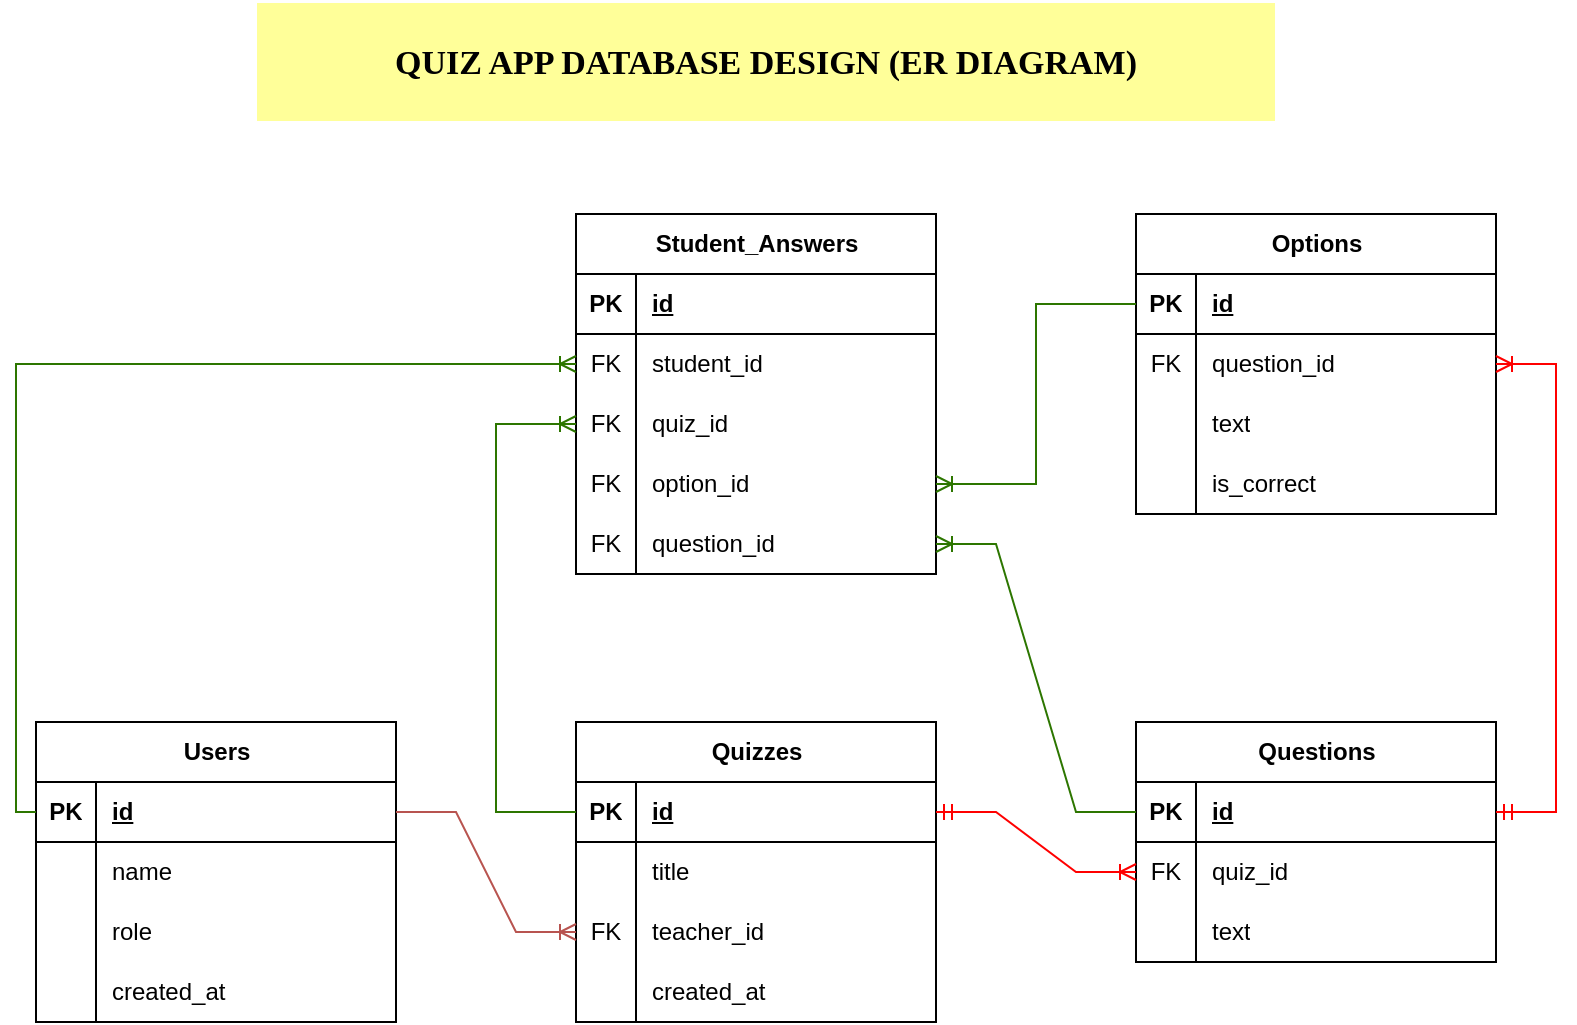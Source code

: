 <mxfile version="25.0.3">
  <diagram name="Page-1" id="e11657AsfRL5xqTc04a4">
    <mxGraphModel dx="1035" dy="501" grid="1" gridSize="10" guides="1" tooltips="1" connect="1" arrows="1" fold="1" page="1" pageScale="1" pageWidth="850" pageHeight="1100" math="0" shadow="0">
      <root>
        <mxCell id="0" />
        <mxCell id="1" parent="0" />
        <mxCell id="TGr6XaMCLR07mp2gy6_C-1" value="Users" style="shape=table;startSize=30;container=1;collapsible=1;childLayout=tableLayout;fixedRows=1;rowLines=0;fontStyle=1;align=center;resizeLast=1;html=1;" vertex="1" parent="1">
          <mxGeometry x="50" y="399" width="180" height="150" as="geometry" />
        </mxCell>
        <mxCell id="TGr6XaMCLR07mp2gy6_C-2" value="" style="shape=tableRow;horizontal=0;startSize=0;swimlaneHead=0;swimlaneBody=0;fillColor=none;collapsible=0;dropTarget=0;points=[[0,0.5],[1,0.5]];portConstraint=eastwest;top=0;left=0;right=0;bottom=1;" vertex="1" parent="TGr6XaMCLR07mp2gy6_C-1">
          <mxGeometry y="30" width="180" height="30" as="geometry" />
        </mxCell>
        <mxCell id="TGr6XaMCLR07mp2gy6_C-3" value="PK" style="shape=partialRectangle;connectable=0;fillColor=none;top=0;left=0;bottom=0;right=0;fontStyle=1;overflow=hidden;whiteSpace=wrap;html=1;" vertex="1" parent="TGr6XaMCLR07mp2gy6_C-2">
          <mxGeometry width="30" height="30" as="geometry">
            <mxRectangle width="30" height="30" as="alternateBounds" />
          </mxGeometry>
        </mxCell>
        <mxCell id="TGr6XaMCLR07mp2gy6_C-4" value="id" style="shape=partialRectangle;connectable=0;fillColor=none;top=0;left=0;bottom=0;right=0;align=left;spacingLeft=6;fontStyle=5;overflow=hidden;whiteSpace=wrap;html=1;" vertex="1" parent="TGr6XaMCLR07mp2gy6_C-2">
          <mxGeometry x="30" width="150" height="30" as="geometry">
            <mxRectangle width="150" height="30" as="alternateBounds" />
          </mxGeometry>
        </mxCell>
        <mxCell id="TGr6XaMCLR07mp2gy6_C-5" value="" style="shape=tableRow;horizontal=0;startSize=0;swimlaneHead=0;swimlaneBody=0;fillColor=none;collapsible=0;dropTarget=0;points=[[0,0.5],[1,0.5]];portConstraint=eastwest;top=0;left=0;right=0;bottom=0;" vertex="1" parent="TGr6XaMCLR07mp2gy6_C-1">
          <mxGeometry y="60" width="180" height="30" as="geometry" />
        </mxCell>
        <mxCell id="TGr6XaMCLR07mp2gy6_C-6" value="" style="shape=partialRectangle;connectable=0;fillColor=none;top=0;left=0;bottom=0;right=0;editable=1;overflow=hidden;whiteSpace=wrap;html=1;" vertex="1" parent="TGr6XaMCLR07mp2gy6_C-5">
          <mxGeometry width="30" height="30" as="geometry">
            <mxRectangle width="30" height="30" as="alternateBounds" />
          </mxGeometry>
        </mxCell>
        <mxCell id="TGr6XaMCLR07mp2gy6_C-7" value="name" style="shape=partialRectangle;connectable=0;fillColor=none;top=0;left=0;bottom=0;right=0;align=left;spacingLeft=6;overflow=hidden;whiteSpace=wrap;html=1;" vertex="1" parent="TGr6XaMCLR07mp2gy6_C-5">
          <mxGeometry x="30" width="150" height="30" as="geometry">
            <mxRectangle width="150" height="30" as="alternateBounds" />
          </mxGeometry>
        </mxCell>
        <mxCell id="TGr6XaMCLR07mp2gy6_C-8" value="" style="shape=tableRow;horizontal=0;startSize=0;swimlaneHead=0;swimlaneBody=0;fillColor=none;collapsible=0;dropTarget=0;points=[[0,0.5],[1,0.5]];portConstraint=eastwest;top=0;left=0;right=0;bottom=0;" vertex="1" parent="TGr6XaMCLR07mp2gy6_C-1">
          <mxGeometry y="90" width="180" height="30" as="geometry" />
        </mxCell>
        <mxCell id="TGr6XaMCLR07mp2gy6_C-9" value="" style="shape=partialRectangle;connectable=0;fillColor=none;top=0;left=0;bottom=0;right=0;editable=1;overflow=hidden;whiteSpace=wrap;html=1;" vertex="1" parent="TGr6XaMCLR07mp2gy6_C-8">
          <mxGeometry width="30" height="30" as="geometry">
            <mxRectangle width="30" height="30" as="alternateBounds" />
          </mxGeometry>
        </mxCell>
        <mxCell id="TGr6XaMCLR07mp2gy6_C-10" value="role" style="shape=partialRectangle;connectable=0;fillColor=none;top=0;left=0;bottom=0;right=0;align=left;spacingLeft=6;overflow=hidden;whiteSpace=wrap;html=1;" vertex="1" parent="TGr6XaMCLR07mp2gy6_C-8">
          <mxGeometry x="30" width="150" height="30" as="geometry">
            <mxRectangle width="150" height="30" as="alternateBounds" />
          </mxGeometry>
        </mxCell>
        <mxCell id="TGr6XaMCLR07mp2gy6_C-11" value="" style="shape=tableRow;horizontal=0;startSize=0;swimlaneHead=0;swimlaneBody=0;fillColor=none;collapsible=0;dropTarget=0;points=[[0,0.5],[1,0.5]];portConstraint=eastwest;top=0;left=0;right=0;bottom=0;" vertex="1" parent="TGr6XaMCLR07mp2gy6_C-1">
          <mxGeometry y="120" width="180" height="30" as="geometry" />
        </mxCell>
        <mxCell id="TGr6XaMCLR07mp2gy6_C-12" value="" style="shape=partialRectangle;connectable=0;fillColor=none;top=0;left=0;bottom=0;right=0;editable=1;overflow=hidden;whiteSpace=wrap;html=1;" vertex="1" parent="TGr6XaMCLR07mp2gy6_C-11">
          <mxGeometry width="30" height="30" as="geometry">
            <mxRectangle width="30" height="30" as="alternateBounds" />
          </mxGeometry>
        </mxCell>
        <mxCell id="TGr6XaMCLR07mp2gy6_C-13" value="created_at" style="shape=partialRectangle;connectable=0;fillColor=none;top=0;left=0;bottom=0;right=0;align=left;spacingLeft=6;overflow=hidden;whiteSpace=wrap;html=1;" vertex="1" parent="TGr6XaMCLR07mp2gy6_C-11">
          <mxGeometry x="30" width="150" height="30" as="geometry">
            <mxRectangle width="150" height="30" as="alternateBounds" />
          </mxGeometry>
        </mxCell>
        <mxCell id="TGr6XaMCLR07mp2gy6_C-14" value="Quizzes" style="shape=table;startSize=30;container=1;collapsible=1;childLayout=tableLayout;fixedRows=1;rowLines=0;fontStyle=1;align=center;resizeLast=1;html=1;" vertex="1" parent="1">
          <mxGeometry x="320" y="399" width="180" height="150" as="geometry" />
        </mxCell>
        <mxCell id="TGr6XaMCLR07mp2gy6_C-15" value="" style="shape=tableRow;horizontal=0;startSize=0;swimlaneHead=0;swimlaneBody=0;fillColor=none;collapsible=0;dropTarget=0;points=[[0,0.5],[1,0.5]];portConstraint=eastwest;top=0;left=0;right=0;bottom=1;" vertex="1" parent="TGr6XaMCLR07mp2gy6_C-14">
          <mxGeometry y="30" width="180" height="30" as="geometry" />
        </mxCell>
        <mxCell id="TGr6XaMCLR07mp2gy6_C-16" value="PK" style="shape=partialRectangle;connectable=0;fillColor=none;top=0;left=0;bottom=0;right=0;fontStyle=1;overflow=hidden;whiteSpace=wrap;html=1;" vertex="1" parent="TGr6XaMCLR07mp2gy6_C-15">
          <mxGeometry width="30" height="30" as="geometry">
            <mxRectangle width="30" height="30" as="alternateBounds" />
          </mxGeometry>
        </mxCell>
        <mxCell id="TGr6XaMCLR07mp2gy6_C-17" value="id" style="shape=partialRectangle;connectable=0;fillColor=none;top=0;left=0;bottom=0;right=0;align=left;spacingLeft=6;fontStyle=5;overflow=hidden;whiteSpace=wrap;html=1;" vertex="1" parent="TGr6XaMCLR07mp2gy6_C-15">
          <mxGeometry x="30" width="150" height="30" as="geometry">
            <mxRectangle width="150" height="30" as="alternateBounds" />
          </mxGeometry>
        </mxCell>
        <mxCell id="TGr6XaMCLR07mp2gy6_C-18" value="" style="shape=tableRow;horizontal=0;startSize=0;swimlaneHead=0;swimlaneBody=0;fillColor=none;collapsible=0;dropTarget=0;points=[[0,0.5],[1,0.5]];portConstraint=eastwest;top=0;left=0;right=0;bottom=0;" vertex="1" parent="TGr6XaMCLR07mp2gy6_C-14">
          <mxGeometry y="60" width="180" height="30" as="geometry" />
        </mxCell>
        <mxCell id="TGr6XaMCLR07mp2gy6_C-19" value="" style="shape=partialRectangle;connectable=0;fillColor=none;top=0;left=0;bottom=0;right=0;editable=1;overflow=hidden;whiteSpace=wrap;html=1;" vertex="1" parent="TGr6XaMCLR07mp2gy6_C-18">
          <mxGeometry width="30" height="30" as="geometry">
            <mxRectangle width="30" height="30" as="alternateBounds" />
          </mxGeometry>
        </mxCell>
        <mxCell id="TGr6XaMCLR07mp2gy6_C-20" value="title" style="shape=partialRectangle;connectable=0;fillColor=none;top=0;left=0;bottom=0;right=0;align=left;spacingLeft=6;overflow=hidden;whiteSpace=wrap;html=1;" vertex="1" parent="TGr6XaMCLR07mp2gy6_C-18">
          <mxGeometry x="30" width="150" height="30" as="geometry">
            <mxRectangle width="150" height="30" as="alternateBounds" />
          </mxGeometry>
        </mxCell>
        <mxCell id="TGr6XaMCLR07mp2gy6_C-21" value="" style="shape=tableRow;horizontal=0;startSize=0;swimlaneHead=0;swimlaneBody=0;fillColor=none;collapsible=0;dropTarget=0;points=[[0,0.5],[1,0.5]];portConstraint=eastwest;top=0;left=0;right=0;bottom=0;" vertex="1" parent="TGr6XaMCLR07mp2gy6_C-14">
          <mxGeometry y="90" width="180" height="30" as="geometry" />
        </mxCell>
        <mxCell id="TGr6XaMCLR07mp2gy6_C-22" value="FK" style="shape=partialRectangle;connectable=0;fillColor=none;top=0;left=0;bottom=0;right=0;editable=1;overflow=hidden;whiteSpace=wrap;html=1;" vertex="1" parent="TGr6XaMCLR07mp2gy6_C-21">
          <mxGeometry width="30" height="30" as="geometry">
            <mxRectangle width="30" height="30" as="alternateBounds" />
          </mxGeometry>
        </mxCell>
        <mxCell id="TGr6XaMCLR07mp2gy6_C-23" value="teacher_id" style="shape=partialRectangle;connectable=0;fillColor=none;top=0;left=0;bottom=0;right=0;align=left;spacingLeft=6;overflow=hidden;whiteSpace=wrap;html=1;" vertex="1" parent="TGr6XaMCLR07mp2gy6_C-21">
          <mxGeometry x="30" width="150" height="30" as="geometry">
            <mxRectangle width="150" height="30" as="alternateBounds" />
          </mxGeometry>
        </mxCell>
        <mxCell id="TGr6XaMCLR07mp2gy6_C-24" value="" style="shape=tableRow;horizontal=0;startSize=0;swimlaneHead=0;swimlaneBody=0;fillColor=none;collapsible=0;dropTarget=0;points=[[0,0.5],[1,0.5]];portConstraint=eastwest;top=0;left=0;right=0;bottom=0;" vertex="1" parent="TGr6XaMCLR07mp2gy6_C-14">
          <mxGeometry y="120" width="180" height="30" as="geometry" />
        </mxCell>
        <mxCell id="TGr6XaMCLR07mp2gy6_C-25" value="" style="shape=partialRectangle;connectable=0;fillColor=none;top=0;left=0;bottom=0;right=0;editable=1;overflow=hidden;whiteSpace=wrap;html=1;" vertex="1" parent="TGr6XaMCLR07mp2gy6_C-24">
          <mxGeometry width="30" height="30" as="geometry">
            <mxRectangle width="30" height="30" as="alternateBounds" />
          </mxGeometry>
        </mxCell>
        <mxCell id="TGr6XaMCLR07mp2gy6_C-26" value="created_at" style="shape=partialRectangle;connectable=0;fillColor=none;top=0;left=0;bottom=0;right=0;align=left;spacingLeft=6;overflow=hidden;whiteSpace=wrap;html=1;" vertex="1" parent="TGr6XaMCLR07mp2gy6_C-24">
          <mxGeometry x="30" width="150" height="30" as="geometry">
            <mxRectangle width="150" height="30" as="alternateBounds" />
          </mxGeometry>
        </mxCell>
        <mxCell id="TGr6XaMCLR07mp2gy6_C-27" value="Questions" style="shape=table;startSize=30;container=1;collapsible=1;childLayout=tableLayout;fixedRows=1;rowLines=0;fontStyle=1;align=center;resizeLast=1;html=1;" vertex="1" parent="1">
          <mxGeometry x="600" y="399" width="180" height="120" as="geometry" />
        </mxCell>
        <mxCell id="TGr6XaMCLR07mp2gy6_C-28" value="" style="shape=tableRow;horizontal=0;startSize=0;swimlaneHead=0;swimlaneBody=0;fillColor=none;collapsible=0;dropTarget=0;points=[[0,0.5],[1,0.5]];portConstraint=eastwest;top=0;left=0;right=0;bottom=1;" vertex="1" parent="TGr6XaMCLR07mp2gy6_C-27">
          <mxGeometry y="30" width="180" height="30" as="geometry" />
        </mxCell>
        <mxCell id="TGr6XaMCLR07mp2gy6_C-29" value="PK" style="shape=partialRectangle;connectable=0;fillColor=none;top=0;left=0;bottom=0;right=0;fontStyle=1;overflow=hidden;whiteSpace=wrap;html=1;" vertex="1" parent="TGr6XaMCLR07mp2gy6_C-28">
          <mxGeometry width="30" height="30" as="geometry">
            <mxRectangle width="30" height="30" as="alternateBounds" />
          </mxGeometry>
        </mxCell>
        <mxCell id="TGr6XaMCLR07mp2gy6_C-30" value="id" style="shape=partialRectangle;connectable=0;fillColor=none;top=0;left=0;bottom=0;right=0;align=left;spacingLeft=6;fontStyle=5;overflow=hidden;whiteSpace=wrap;html=1;" vertex="1" parent="TGr6XaMCLR07mp2gy6_C-28">
          <mxGeometry x="30" width="150" height="30" as="geometry">
            <mxRectangle width="150" height="30" as="alternateBounds" />
          </mxGeometry>
        </mxCell>
        <mxCell id="TGr6XaMCLR07mp2gy6_C-31" value="" style="shape=tableRow;horizontal=0;startSize=0;swimlaneHead=0;swimlaneBody=0;fillColor=none;collapsible=0;dropTarget=0;points=[[0,0.5],[1,0.5]];portConstraint=eastwest;top=0;left=0;right=0;bottom=0;" vertex="1" parent="TGr6XaMCLR07mp2gy6_C-27">
          <mxGeometry y="60" width="180" height="30" as="geometry" />
        </mxCell>
        <mxCell id="TGr6XaMCLR07mp2gy6_C-32" value="FK" style="shape=partialRectangle;connectable=0;fillColor=none;top=0;left=0;bottom=0;right=0;editable=1;overflow=hidden;whiteSpace=wrap;html=1;" vertex="1" parent="TGr6XaMCLR07mp2gy6_C-31">
          <mxGeometry width="30" height="30" as="geometry">
            <mxRectangle width="30" height="30" as="alternateBounds" />
          </mxGeometry>
        </mxCell>
        <mxCell id="TGr6XaMCLR07mp2gy6_C-33" value="quiz_id" style="shape=partialRectangle;connectable=0;fillColor=none;top=0;left=0;bottom=0;right=0;align=left;spacingLeft=6;overflow=hidden;whiteSpace=wrap;html=1;" vertex="1" parent="TGr6XaMCLR07mp2gy6_C-31">
          <mxGeometry x="30" width="150" height="30" as="geometry">
            <mxRectangle width="150" height="30" as="alternateBounds" />
          </mxGeometry>
        </mxCell>
        <mxCell id="TGr6XaMCLR07mp2gy6_C-37" value="" style="shape=tableRow;horizontal=0;startSize=0;swimlaneHead=0;swimlaneBody=0;fillColor=none;collapsible=0;dropTarget=0;points=[[0,0.5],[1,0.5]];portConstraint=eastwest;top=0;left=0;right=0;bottom=0;" vertex="1" parent="TGr6XaMCLR07mp2gy6_C-27">
          <mxGeometry y="90" width="180" height="30" as="geometry" />
        </mxCell>
        <mxCell id="TGr6XaMCLR07mp2gy6_C-38" value="" style="shape=partialRectangle;connectable=0;fillColor=none;top=0;left=0;bottom=0;right=0;editable=1;overflow=hidden;whiteSpace=wrap;html=1;" vertex="1" parent="TGr6XaMCLR07mp2gy6_C-37">
          <mxGeometry width="30" height="30" as="geometry">
            <mxRectangle width="30" height="30" as="alternateBounds" />
          </mxGeometry>
        </mxCell>
        <mxCell id="TGr6XaMCLR07mp2gy6_C-39" value="text" style="shape=partialRectangle;connectable=0;fillColor=none;top=0;left=0;bottom=0;right=0;align=left;spacingLeft=6;overflow=hidden;whiteSpace=wrap;html=1;" vertex="1" parent="TGr6XaMCLR07mp2gy6_C-37">
          <mxGeometry x="30" width="150" height="30" as="geometry">
            <mxRectangle width="150" height="30" as="alternateBounds" />
          </mxGeometry>
        </mxCell>
        <mxCell id="TGr6XaMCLR07mp2gy6_C-64" value="Options" style="shape=table;startSize=30;container=1;collapsible=1;childLayout=tableLayout;fixedRows=1;rowLines=0;fontStyle=1;align=center;resizeLast=1;html=1;" vertex="1" parent="1">
          <mxGeometry x="600" y="145" width="180" height="150" as="geometry" />
        </mxCell>
        <mxCell id="TGr6XaMCLR07mp2gy6_C-65" value="" style="shape=tableRow;horizontal=0;startSize=0;swimlaneHead=0;swimlaneBody=0;fillColor=none;collapsible=0;dropTarget=0;points=[[0,0.5],[1,0.5]];portConstraint=eastwest;top=0;left=0;right=0;bottom=1;" vertex="1" parent="TGr6XaMCLR07mp2gy6_C-64">
          <mxGeometry y="30" width="180" height="30" as="geometry" />
        </mxCell>
        <mxCell id="TGr6XaMCLR07mp2gy6_C-66" value="PK" style="shape=partialRectangle;connectable=0;fillColor=none;top=0;left=0;bottom=0;right=0;fontStyle=1;overflow=hidden;whiteSpace=wrap;html=1;" vertex="1" parent="TGr6XaMCLR07mp2gy6_C-65">
          <mxGeometry width="30" height="30" as="geometry">
            <mxRectangle width="30" height="30" as="alternateBounds" />
          </mxGeometry>
        </mxCell>
        <mxCell id="TGr6XaMCLR07mp2gy6_C-67" value="id" style="shape=partialRectangle;connectable=0;fillColor=none;top=0;left=0;bottom=0;right=0;align=left;spacingLeft=6;fontStyle=5;overflow=hidden;whiteSpace=wrap;html=1;" vertex="1" parent="TGr6XaMCLR07mp2gy6_C-65">
          <mxGeometry x="30" width="150" height="30" as="geometry">
            <mxRectangle width="150" height="30" as="alternateBounds" />
          </mxGeometry>
        </mxCell>
        <mxCell id="TGr6XaMCLR07mp2gy6_C-68" value="" style="shape=tableRow;horizontal=0;startSize=0;swimlaneHead=0;swimlaneBody=0;fillColor=none;collapsible=0;dropTarget=0;points=[[0,0.5],[1,0.5]];portConstraint=eastwest;top=0;left=0;right=0;bottom=0;" vertex="1" parent="TGr6XaMCLR07mp2gy6_C-64">
          <mxGeometry y="60" width="180" height="30" as="geometry" />
        </mxCell>
        <mxCell id="TGr6XaMCLR07mp2gy6_C-69" value="FK" style="shape=partialRectangle;connectable=0;fillColor=none;top=0;left=0;bottom=0;right=0;editable=1;overflow=hidden;whiteSpace=wrap;html=1;" vertex="1" parent="TGr6XaMCLR07mp2gy6_C-68">
          <mxGeometry width="30" height="30" as="geometry">
            <mxRectangle width="30" height="30" as="alternateBounds" />
          </mxGeometry>
        </mxCell>
        <mxCell id="TGr6XaMCLR07mp2gy6_C-70" value="q&lt;span style=&quot;background-color: initial;&quot;&gt;uestion_id&lt;/span&gt;" style="shape=partialRectangle;connectable=0;fillColor=none;top=0;left=0;bottom=0;right=0;align=left;spacingLeft=6;overflow=hidden;whiteSpace=wrap;html=1;" vertex="1" parent="TGr6XaMCLR07mp2gy6_C-68">
          <mxGeometry x="30" width="150" height="30" as="geometry">
            <mxRectangle width="150" height="30" as="alternateBounds" />
          </mxGeometry>
        </mxCell>
        <mxCell id="TGr6XaMCLR07mp2gy6_C-71" value="" style="shape=tableRow;horizontal=0;startSize=0;swimlaneHead=0;swimlaneBody=0;fillColor=none;collapsible=0;dropTarget=0;points=[[0,0.5],[1,0.5]];portConstraint=eastwest;top=0;left=0;right=0;bottom=0;" vertex="1" parent="TGr6XaMCLR07mp2gy6_C-64">
          <mxGeometry y="90" width="180" height="30" as="geometry" />
        </mxCell>
        <mxCell id="TGr6XaMCLR07mp2gy6_C-72" value="" style="shape=partialRectangle;connectable=0;fillColor=none;top=0;left=0;bottom=0;right=0;editable=1;overflow=hidden;whiteSpace=wrap;html=1;" vertex="1" parent="TGr6XaMCLR07mp2gy6_C-71">
          <mxGeometry width="30" height="30" as="geometry">
            <mxRectangle width="30" height="30" as="alternateBounds" />
          </mxGeometry>
        </mxCell>
        <mxCell id="TGr6XaMCLR07mp2gy6_C-73" value="text" style="shape=partialRectangle;connectable=0;fillColor=none;top=0;left=0;bottom=0;right=0;align=left;spacingLeft=6;overflow=hidden;whiteSpace=wrap;html=1;" vertex="1" parent="TGr6XaMCLR07mp2gy6_C-71">
          <mxGeometry x="30" width="150" height="30" as="geometry">
            <mxRectangle width="150" height="30" as="alternateBounds" />
          </mxGeometry>
        </mxCell>
        <mxCell id="TGr6XaMCLR07mp2gy6_C-74" value="" style="shape=tableRow;horizontal=0;startSize=0;swimlaneHead=0;swimlaneBody=0;fillColor=none;collapsible=0;dropTarget=0;points=[[0,0.5],[1,0.5]];portConstraint=eastwest;top=0;left=0;right=0;bottom=0;" vertex="1" parent="TGr6XaMCLR07mp2gy6_C-64">
          <mxGeometry y="120" width="180" height="30" as="geometry" />
        </mxCell>
        <mxCell id="TGr6XaMCLR07mp2gy6_C-75" value="" style="shape=partialRectangle;connectable=0;fillColor=none;top=0;left=0;bottom=0;right=0;editable=1;overflow=hidden;whiteSpace=wrap;html=1;" vertex="1" parent="TGr6XaMCLR07mp2gy6_C-74">
          <mxGeometry width="30" height="30" as="geometry">
            <mxRectangle width="30" height="30" as="alternateBounds" />
          </mxGeometry>
        </mxCell>
        <mxCell id="TGr6XaMCLR07mp2gy6_C-76" value="is_correct" style="shape=partialRectangle;connectable=0;fillColor=none;top=0;left=0;bottom=0;right=0;align=left;spacingLeft=6;overflow=hidden;whiteSpace=wrap;html=1;" vertex="1" parent="TGr6XaMCLR07mp2gy6_C-74">
          <mxGeometry x="30" width="150" height="30" as="geometry">
            <mxRectangle width="150" height="30" as="alternateBounds" />
          </mxGeometry>
        </mxCell>
        <mxCell id="TGr6XaMCLR07mp2gy6_C-92" value="Student_Answers" style="shape=table;startSize=30;container=1;collapsible=1;childLayout=tableLayout;fixedRows=1;rowLines=0;fontStyle=1;align=center;resizeLast=1;html=1;" vertex="1" parent="1">
          <mxGeometry x="320" y="145" width="180" height="180" as="geometry" />
        </mxCell>
        <mxCell id="TGr6XaMCLR07mp2gy6_C-93" value="" style="shape=tableRow;horizontal=0;startSize=0;swimlaneHead=0;swimlaneBody=0;fillColor=none;collapsible=0;dropTarget=0;points=[[0,0.5],[1,0.5]];portConstraint=eastwest;top=0;left=0;right=0;bottom=1;" vertex="1" parent="TGr6XaMCLR07mp2gy6_C-92">
          <mxGeometry y="30" width="180" height="30" as="geometry" />
        </mxCell>
        <mxCell id="TGr6XaMCLR07mp2gy6_C-94" value="PK" style="shape=partialRectangle;connectable=0;fillColor=none;top=0;left=0;bottom=0;right=0;fontStyle=1;overflow=hidden;whiteSpace=wrap;html=1;" vertex="1" parent="TGr6XaMCLR07mp2gy6_C-93">
          <mxGeometry width="30" height="30" as="geometry">
            <mxRectangle width="30" height="30" as="alternateBounds" />
          </mxGeometry>
        </mxCell>
        <mxCell id="TGr6XaMCLR07mp2gy6_C-95" value="id" style="shape=partialRectangle;connectable=0;fillColor=none;top=0;left=0;bottom=0;right=0;align=left;spacingLeft=6;fontStyle=5;overflow=hidden;whiteSpace=wrap;html=1;" vertex="1" parent="TGr6XaMCLR07mp2gy6_C-93">
          <mxGeometry x="30" width="150" height="30" as="geometry">
            <mxRectangle width="150" height="30" as="alternateBounds" />
          </mxGeometry>
        </mxCell>
        <mxCell id="TGr6XaMCLR07mp2gy6_C-96" value="" style="shape=tableRow;horizontal=0;startSize=0;swimlaneHead=0;swimlaneBody=0;fillColor=none;collapsible=0;dropTarget=0;points=[[0,0.5],[1,0.5]];portConstraint=eastwest;top=0;left=0;right=0;bottom=0;" vertex="1" parent="TGr6XaMCLR07mp2gy6_C-92">
          <mxGeometry y="60" width="180" height="30" as="geometry" />
        </mxCell>
        <mxCell id="TGr6XaMCLR07mp2gy6_C-97" value="FK" style="shape=partialRectangle;connectable=0;fillColor=none;top=0;left=0;bottom=0;right=0;editable=1;overflow=hidden;whiteSpace=wrap;html=1;" vertex="1" parent="TGr6XaMCLR07mp2gy6_C-96">
          <mxGeometry width="30" height="30" as="geometry">
            <mxRectangle width="30" height="30" as="alternateBounds" />
          </mxGeometry>
        </mxCell>
        <mxCell id="TGr6XaMCLR07mp2gy6_C-98" value="student_id" style="shape=partialRectangle;connectable=0;fillColor=none;top=0;left=0;bottom=0;right=0;align=left;spacingLeft=6;overflow=hidden;whiteSpace=wrap;html=1;" vertex="1" parent="TGr6XaMCLR07mp2gy6_C-96">
          <mxGeometry x="30" width="150" height="30" as="geometry">
            <mxRectangle width="150" height="30" as="alternateBounds" />
          </mxGeometry>
        </mxCell>
        <mxCell id="TGr6XaMCLR07mp2gy6_C-99" value="" style="shape=tableRow;horizontal=0;startSize=0;swimlaneHead=0;swimlaneBody=0;fillColor=none;collapsible=0;dropTarget=0;points=[[0,0.5],[1,0.5]];portConstraint=eastwest;top=0;left=0;right=0;bottom=0;" vertex="1" parent="TGr6XaMCLR07mp2gy6_C-92">
          <mxGeometry y="90" width="180" height="30" as="geometry" />
        </mxCell>
        <mxCell id="TGr6XaMCLR07mp2gy6_C-100" value="FK" style="shape=partialRectangle;connectable=0;fillColor=none;top=0;left=0;bottom=0;right=0;editable=1;overflow=hidden;whiteSpace=wrap;html=1;" vertex="1" parent="TGr6XaMCLR07mp2gy6_C-99">
          <mxGeometry width="30" height="30" as="geometry">
            <mxRectangle width="30" height="30" as="alternateBounds" />
          </mxGeometry>
        </mxCell>
        <mxCell id="TGr6XaMCLR07mp2gy6_C-101" value="quiz_id" style="shape=partialRectangle;connectable=0;fillColor=none;top=0;left=0;bottom=0;right=0;align=left;spacingLeft=6;overflow=hidden;whiteSpace=wrap;html=1;" vertex="1" parent="TGr6XaMCLR07mp2gy6_C-99">
          <mxGeometry x="30" width="150" height="30" as="geometry">
            <mxRectangle width="150" height="30" as="alternateBounds" />
          </mxGeometry>
        </mxCell>
        <mxCell id="TGr6XaMCLR07mp2gy6_C-102" value="" style="shape=tableRow;horizontal=0;startSize=0;swimlaneHead=0;swimlaneBody=0;fillColor=none;collapsible=0;dropTarget=0;points=[[0,0.5],[1,0.5]];portConstraint=eastwest;top=0;left=0;right=0;bottom=0;" vertex="1" parent="TGr6XaMCLR07mp2gy6_C-92">
          <mxGeometry y="120" width="180" height="30" as="geometry" />
        </mxCell>
        <mxCell id="TGr6XaMCLR07mp2gy6_C-103" value="FK" style="shape=partialRectangle;connectable=0;fillColor=none;top=0;left=0;bottom=0;right=0;editable=1;overflow=hidden;whiteSpace=wrap;html=1;" vertex="1" parent="TGr6XaMCLR07mp2gy6_C-102">
          <mxGeometry width="30" height="30" as="geometry">
            <mxRectangle width="30" height="30" as="alternateBounds" />
          </mxGeometry>
        </mxCell>
        <mxCell id="TGr6XaMCLR07mp2gy6_C-104" value="option_id" style="shape=partialRectangle;connectable=0;fillColor=none;top=0;left=0;bottom=0;right=0;align=left;spacingLeft=6;overflow=hidden;whiteSpace=wrap;html=1;" vertex="1" parent="TGr6XaMCLR07mp2gy6_C-102">
          <mxGeometry x="30" width="150" height="30" as="geometry">
            <mxRectangle width="150" height="30" as="alternateBounds" />
          </mxGeometry>
        </mxCell>
        <mxCell id="TGr6XaMCLR07mp2gy6_C-105" value="" style="shape=tableRow;horizontal=0;startSize=0;swimlaneHead=0;swimlaneBody=0;fillColor=none;collapsible=0;dropTarget=0;points=[[0,0.5],[1,0.5]];portConstraint=eastwest;top=0;left=0;right=0;bottom=0;" vertex="1" parent="TGr6XaMCLR07mp2gy6_C-92">
          <mxGeometry y="150" width="180" height="30" as="geometry" />
        </mxCell>
        <mxCell id="TGr6XaMCLR07mp2gy6_C-106" value="FK" style="shape=partialRectangle;connectable=0;fillColor=none;top=0;left=0;bottom=0;right=0;editable=1;overflow=hidden;whiteSpace=wrap;html=1;" vertex="1" parent="TGr6XaMCLR07mp2gy6_C-105">
          <mxGeometry width="30" height="30" as="geometry">
            <mxRectangle width="30" height="30" as="alternateBounds" />
          </mxGeometry>
        </mxCell>
        <mxCell id="TGr6XaMCLR07mp2gy6_C-107" value="question_id" style="shape=partialRectangle;connectable=0;fillColor=none;top=0;left=0;bottom=0;right=0;align=left;spacingLeft=6;overflow=hidden;whiteSpace=wrap;html=1;" vertex="1" parent="TGr6XaMCLR07mp2gy6_C-105">
          <mxGeometry x="30" width="150" height="30" as="geometry">
            <mxRectangle width="150" height="30" as="alternateBounds" />
          </mxGeometry>
        </mxCell>
        <mxCell id="TGr6XaMCLR07mp2gy6_C-109" value="" style="edgeStyle=orthogonalEdgeStyle;fontSize=12;html=1;endArrow=ERoneToMany;rounded=0;exitX=0;exitY=0.5;exitDx=0;exitDy=0;entryX=0;entryY=0.5;entryDx=0;entryDy=0;fillColor=#60a917;strokeColor=#2D7600;" edge="1" parent="1" source="TGr6XaMCLR07mp2gy6_C-2" target="TGr6XaMCLR07mp2gy6_C-96">
          <mxGeometry width="100" height="100" relative="1" as="geometry">
            <mxPoint x="40" y="369" as="sourcePoint" />
            <mxPoint x="310" y="145" as="targetPoint" />
          </mxGeometry>
        </mxCell>
        <mxCell id="TGr6XaMCLR07mp2gy6_C-110" value="" style="edgeStyle=orthogonalEdgeStyle;fontSize=12;html=1;endArrow=ERoneToMany;rounded=0;exitX=0;exitY=0.5;exitDx=0;exitDy=0;fillColor=#60a917;strokeColor=#2D7600;" edge="1" parent="1" source="TGr6XaMCLR07mp2gy6_C-15">
          <mxGeometry width="100" height="100" relative="1" as="geometry">
            <mxPoint x="220" y="350" as="sourcePoint" />
            <mxPoint x="320" y="250" as="targetPoint" />
            <Array as="points">
              <mxPoint x="280" y="444" />
              <mxPoint x="280" y="250" />
            </Array>
          </mxGeometry>
        </mxCell>
        <mxCell id="TGr6XaMCLR07mp2gy6_C-111" value="" style="edgeStyle=entityRelationEdgeStyle;fontSize=12;html=1;endArrow=ERoneToMany;rounded=0;exitX=1;exitY=0.5;exitDx=0;exitDy=0;entryX=0;entryY=0.5;entryDx=0;entryDy=0;fillColor=#f8cecc;strokeColor=#b85450;" edge="1" parent="1" source="TGr6XaMCLR07mp2gy6_C-2" target="TGr6XaMCLR07mp2gy6_C-21">
          <mxGeometry width="100" height="100" relative="1" as="geometry">
            <mxPoint x="230" y="470" as="sourcePoint" />
            <mxPoint x="330" y="370" as="targetPoint" />
          </mxGeometry>
        </mxCell>
        <mxCell id="TGr6XaMCLR07mp2gy6_C-112" value="" style="edgeStyle=orthogonalEdgeStyle;fontSize=12;html=1;endArrow=ERoneToMany;rounded=0;exitX=0;exitY=0.5;exitDx=0;exitDy=0;entryX=1;entryY=0.5;entryDx=0;entryDy=0;fillColor=#60a917;strokeColor=#2D7600;" edge="1" parent="1" source="TGr6XaMCLR07mp2gy6_C-65" target="TGr6XaMCLR07mp2gy6_C-102">
          <mxGeometry width="100" height="100" relative="1" as="geometry">
            <mxPoint x="580" y="250" as="sourcePoint" />
            <mxPoint x="530" y="220" as="targetPoint" />
          </mxGeometry>
        </mxCell>
        <mxCell id="TGr6XaMCLR07mp2gy6_C-113" value="" style="edgeStyle=entityRelationEdgeStyle;fontSize=12;html=1;endArrow=ERoneToMany;rounded=0;entryX=1;entryY=0.5;entryDx=0;entryDy=0;exitX=0;exitY=0.5;exitDx=0;exitDy=0;fillColor=#60a917;strokeColor=#2D7600;" edge="1" parent="1" source="TGr6XaMCLR07mp2gy6_C-28" target="TGr6XaMCLR07mp2gy6_C-105">
          <mxGeometry width="100" height="100" relative="1" as="geometry">
            <mxPoint x="430" y="470" as="sourcePoint" />
            <mxPoint x="530" y="370" as="targetPoint" />
          </mxGeometry>
        </mxCell>
        <mxCell id="TGr6XaMCLR07mp2gy6_C-114" value="" style="edgeStyle=entityRelationEdgeStyle;fontSize=12;html=1;endArrow=ERoneToMany;startArrow=ERmandOne;rounded=0;entryX=0;entryY=0.5;entryDx=0;entryDy=0;exitX=1;exitY=0.5;exitDx=0;exitDy=0;fillColor=#a20025;strokeColor=#FF0000;" edge="1" parent="1" source="TGr6XaMCLR07mp2gy6_C-15" target="TGr6XaMCLR07mp2gy6_C-31">
          <mxGeometry width="100" height="100" relative="1" as="geometry">
            <mxPoint x="430" y="470" as="sourcePoint" />
            <mxPoint x="530" y="370" as="targetPoint" />
          </mxGeometry>
        </mxCell>
        <mxCell id="TGr6XaMCLR07mp2gy6_C-115" value="" style="edgeStyle=entityRelationEdgeStyle;fontSize=12;html=1;endArrow=ERoneToMany;startArrow=ERmandOne;rounded=0;entryX=1;entryY=0.5;entryDx=0;entryDy=0;exitX=1;exitY=0.5;exitDx=0;exitDy=0;strokeColor=#FF0000;" edge="1" parent="1" source="TGr6XaMCLR07mp2gy6_C-28" target="TGr6XaMCLR07mp2gy6_C-68">
          <mxGeometry width="100" height="100" relative="1" as="geometry">
            <mxPoint x="780" y="474" as="sourcePoint" />
            <mxPoint x="780" y="190" as="targetPoint" />
            <Array as="points">
              <mxPoint x="779" y="180" />
            </Array>
          </mxGeometry>
        </mxCell>
        <mxCell id="TGr6XaMCLR07mp2gy6_C-116" value="&lt;h2&gt;&lt;b&gt;&lt;font color=&quot;#000000&quot; style=&quot;font-size: 17px; background-color: rgb(255, 255, 153);&quot; face=&quot;Verdana&quot;&gt;QUIZ APP DATABASE DESIGN (ER DIAGRAM)&lt;/font&gt;&lt;/b&gt;&lt;/h2&gt;" style="rounded=0;whiteSpace=wrap;html=1;fillColor=#FFFF99;fontColor=#ffffff;strokeColor=#FFFFFF;" vertex="1" parent="1">
          <mxGeometry x="160" y="39" width="510" height="60" as="geometry" />
        </mxCell>
      </root>
    </mxGraphModel>
  </diagram>
</mxfile>
